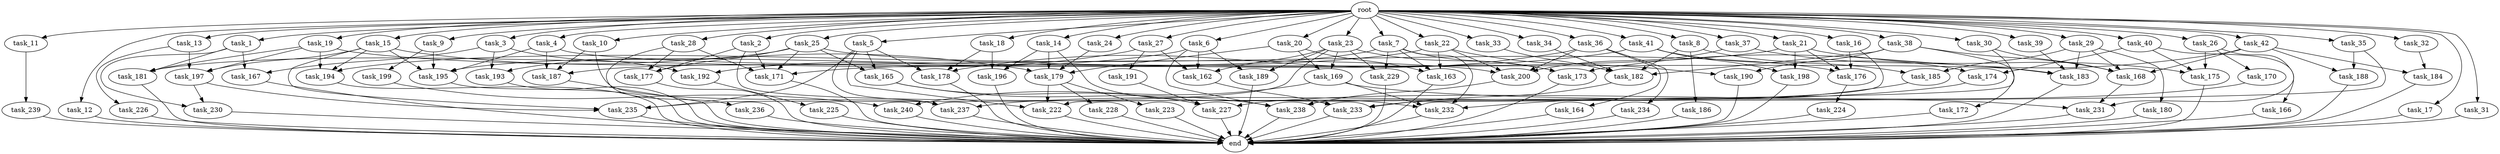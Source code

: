 digraph G {
  root [size="0.000000"];
  task_1 [size="1.024000"];
  task_2 [size="1.024000"];
  task_3 [size="1.024000"];
  task_4 [size="1.024000"];
  task_5 [size="1.024000"];
  task_6 [size="1.024000"];
  task_7 [size="1.024000"];
  task_8 [size="1.024000"];
  task_9 [size="1.024000"];
  task_10 [size="1.024000"];
  task_11 [size="1.024000"];
  task_12 [size="1.024000"];
  task_13 [size="1.024000"];
  task_14 [size="1.024000"];
  task_15 [size="1.024000"];
  task_16 [size="1.024000"];
  task_17 [size="1.024000"];
  task_18 [size="1.024000"];
  task_19 [size="1.024000"];
  task_20 [size="1.024000"];
  task_21 [size="1.024000"];
  task_22 [size="1.024000"];
  task_23 [size="1.024000"];
  task_24 [size="1.024000"];
  task_25 [size="1.024000"];
  task_26 [size="1.024000"];
  task_27 [size="1.024000"];
  task_28 [size="1.024000"];
  task_29 [size="1.024000"];
  task_30 [size="1.024000"];
  task_31 [size="1.024000"];
  task_32 [size="1.024000"];
  task_33 [size="1.024000"];
  task_34 [size="1.024000"];
  task_35 [size="1.024000"];
  task_36 [size="1.024000"];
  task_37 [size="1.024000"];
  task_38 [size="1.024000"];
  task_39 [size="1.024000"];
  task_40 [size="1.024000"];
  task_41 [size="1.024000"];
  task_42 [size="1.024000"];
  task_162 [size="824633720.832000"];
  task_163 [size="1382979469.312000"];
  task_164 [size="858993459.200000"];
  task_165 [size="446676598.784000"];
  task_166 [size="77309411.328000"];
  task_167 [size="618475290.624000"];
  task_168 [size="1073741824.000000"];
  task_169 [size="833223655.424000"];
  task_170 [size="695784701.952000"];
  task_171 [size="1116691496.960000"];
  task_172 [size="309237645.312000"];
  task_173 [size="996432412.672000"];
  task_174 [size="936302870.528000"];
  task_175 [size="987842478.080000"];
  task_176 [size="429496729.600000"];
  task_177 [size="901943132.160000"];
  task_178 [size="1382979469.312000"];
  task_179 [size="1357209665.536000"];
  task_180 [size="34359738.368000"];
  task_181 [size="1717986918.400000"];
  task_182 [size="2336462209.024000"];
  task_183 [size="1340029796.352000"];
  task_184 [size="343597383.680000"];
  task_185 [size="584115552.256000"];
  task_186 [size="858993459.200000"];
  task_187 [size="1417339207.680000"];
  task_188 [size="1168231104.512000"];
  task_189 [size="687194767.360000"];
  task_190 [size="446676598.784000"];
  task_191 [size="137438953.472000"];
  task_192 [size="446676598.784000"];
  task_193 [size="446676598.784000"];
  task_194 [size="1958505086.976000"];
  task_195 [size="2379411881.984000"];
  task_196 [size="292057776.128000"];
  task_197 [size="1623497637.888000"];
  task_198 [size="764504178.688000"];
  task_199 [size="420906795.008000"];
  task_200 [size="2164663517.184000"];
  task_222 [size="867583393.792000"];
  task_223 [size="137438953.472000"];
  task_224 [size="858993459.200000"];
  task_225 [size="77309411.328000"];
  task_226 [size="214748364.800000"];
  task_227 [size="1769526525.952000"];
  task_228 [size="137438953.472000"];
  task_229 [size="687194767.360000"];
  task_230 [size="343597383.680000"];
  task_231 [size="1975684956.160000"];
  task_232 [size="1357209665.536000"];
  task_233 [size="584115552.256000"];
  task_234 [size="858993459.200000"];
  task_235 [size="1030792151.040000"];
  task_236 [size="549755813.888000"];
  task_237 [size="807453851.648000"];
  task_238 [size="2963527434.240000"];
  task_239 [size="214748364.800000"];
  task_240 [size="498216206.336000"];
  end [size="0.000000"];

  root -> task_1 [size="1.000000"];
  root -> task_2 [size="1.000000"];
  root -> task_3 [size="1.000000"];
  root -> task_4 [size="1.000000"];
  root -> task_5 [size="1.000000"];
  root -> task_6 [size="1.000000"];
  root -> task_7 [size="1.000000"];
  root -> task_8 [size="1.000000"];
  root -> task_9 [size="1.000000"];
  root -> task_10 [size="1.000000"];
  root -> task_11 [size="1.000000"];
  root -> task_12 [size="1.000000"];
  root -> task_13 [size="1.000000"];
  root -> task_14 [size="1.000000"];
  root -> task_15 [size="1.000000"];
  root -> task_16 [size="1.000000"];
  root -> task_17 [size="1.000000"];
  root -> task_18 [size="1.000000"];
  root -> task_19 [size="1.000000"];
  root -> task_20 [size="1.000000"];
  root -> task_21 [size="1.000000"];
  root -> task_22 [size="1.000000"];
  root -> task_23 [size="1.000000"];
  root -> task_24 [size="1.000000"];
  root -> task_25 [size="1.000000"];
  root -> task_26 [size="1.000000"];
  root -> task_27 [size="1.000000"];
  root -> task_28 [size="1.000000"];
  root -> task_29 [size="1.000000"];
  root -> task_30 [size="1.000000"];
  root -> task_31 [size="1.000000"];
  root -> task_32 [size="1.000000"];
  root -> task_33 [size="1.000000"];
  root -> task_34 [size="1.000000"];
  root -> task_35 [size="1.000000"];
  root -> task_36 [size="1.000000"];
  root -> task_37 [size="1.000000"];
  root -> task_38 [size="1.000000"];
  root -> task_39 [size="1.000000"];
  root -> task_40 [size="1.000000"];
  root -> task_41 [size="1.000000"];
  root -> task_42 [size="1.000000"];
  task_1 -> task_167 [size="301989888.000000"];
  task_1 -> task_181 [size="301989888.000000"];
  task_1 -> task_230 [size="301989888.000000"];
  task_2 -> task_171 [size="209715200.000000"];
  task_2 -> task_177 [size="209715200.000000"];
  task_2 -> task_233 [size="209715200.000000"];
  task_3 -> task_167 [size="301989888.000000"];
  task_3 -> task_192 [size="301989888.000000"];
  task_3 -> task_193 [size="301989888.000000"];
  task_4 -> task_183 [size="838860800.000000"];
  task_4 -> task_187 [size="838860800.000000"];
  task_4 -> task_195 [size="838860800.000000"];
  task_5 -> task_165 [size="301989888.000000"];
  task_5 -> task_178 [size="301989888.000000"];
  task_5 -> task_222 [size="301989888.000000"];
  task_5 -> task_235 [size="301989888.000000"];
  task_5 -> task_237 [size="301989888.000000"];
  task_6 -> task_162 [size="536870912.000000"];
  task_6 -> task_181 [size="536870912.000000"];
  task_6 -> task_189 [size="536870912.000000"];
  task_6 -> task_238 [size="536870912.000000"];
  task_7 -> task_163 [size="536870912.000000"];
  task_7 -> task_173 [size="536870912.000000"];
  task_7 -> task_195 [size="536870912.000000"];
  task_7 -> task_229 [size="536870912.000000"];
  task_7 -> task_232 [size="536870912.000000"];
  task_8 -> task_174 [size="838860800.000000"];
  task_8 -> task_182 [size="838860800.000000"];
  task_8 -> task_186 [size="838860800.000000"];
  task_9 -> task_195 [size="411041792.000000"];
  task_9 -> task_199 [size="411041792.000000"];
  task_10 -> task_187 [size="411041792.000000"];
  task_10 -> task_237 [size="411041792.000000"];
  task_11 -> task_239 [size="209715200.000000"];
  task_12 -> end [size="1.000000"];
  task_13 -> task_197 [size="209715200.000000"];
  task_13 -> task_226 [size="209715200.000000"];
  task_14 -> task_179 [size="75497472.000000"];
  task_14 -> task_196 [size="75497472.000000"];
  task_14 -> task_232 [size="75497472.000000"];
  task_15 -> task_179 [size="536870912.000000"];
  task_15 -> task_194 [size="536870912.000000"];
  task_15 -> task_195 [size="536870912.000000"];
  task_15 -> task_197 [size="536870912.000000"];
  task_15 -> task_235 [size="536870912.000000"];
  task_16 -> task_176 [size="75497472.000000"];
  task_16 -> task_233 [size="75497472.000000"];
  task_17 -> end [size="1.000000"];
  task_18 -> task_178 [size="209715200.000000"];
  task_18 -> task_196 [size="209715200.000000"];
  task_19 -> task_181 [size="838860800.000000"];
  task_19 -> task_194 [size="838860800.000000"];
  task_19 -> task_197 [size="838860800.000000"];
  task_19 -> task_200 [size="838860800.000000"];
  task_20 -> task_163 [size="679477248.000000"];
  task_20 -> task_169 [size="679477248.000000"];
  task_20 -> task_179 [size="679477248.000000"];
  task_21 -> task_171 [size="209715200.000000"];
  task_21 -> task_175 [size="209715200.000000"];
  task_21 -> task_176 [size="209715200.000000"];
  task_21 -> task_198 [size="209715200.000000"];
  task_22 -> task_163 [size="134217728.000000"];
  task_22 -> task_187 [size="134217728.000000"];
  task_22 -> task_190 [size="134217728.000000"];
  task_22 -> task_200 [size="134217728.000000"];
  task_23 -> task_162 [size="134217728.000000"];
  task_23 -> task_169 [size="134217728.000000"];
  task_23 -> task_173 [size="134217728.000000"];
  task_23 -> task_189 [size="134217728.000000"];
  task_23 -> task_229 [size="134217728.000000"];
  task_23 -> task_235 [size="134217728.000000"];
  task_24 -> task_179 [size="33554432.000000"];
  task_25 -> task_165 [size="134217728.000000"];
  task_25 -> task_171 [size="134217728.000000"];
  task_25 -> task_176 [size="134217728.000000"];
  task_25 -> task_177 [size="134217728.000000"];
  task_25 -> task_193 [size="134217728.000000"];
  task_26 -> task_170 [size="679477248.000000"];
  task_26 -> task_175 [size="679477248.000000"];
  task_26 -> task_231 [size="679477248.000000"];
  task_27 -> task_162 [size="134217728.000000"];
  task_27 -> task_191 [size="134217728.000000"];
  task_27 -> task_192 [size="134217728.000000"];
  task_28 -> task_171 [size="536870912.000000"];
  task_28 -> task_177 [size="536870912.000000"];
  task_28 -> task_236 [size="536870912.000000"];
  task_29 -> task_168 [size="33554432.000000"];
  task_29 -> task_180 [size="33554432.000000"];
  task_29 -> task_183 [size="33554432.000000"];
  task_29 -> task_185 [size="33554432.000000"];
  task_30 -> task_168 [size="411041792.000000"];
  task_30 -> task_222 [size="411041792.000000"];
  task_31 -> end [size="1.000000"];
  task_32 -> task_184 [size="33554432.000000"];
  task_33 -> task_182 [size="301989888.000000"];
  task_34 -> task_182 [size="838860800.000000"];
  task_35 -> task_188 [size="838860800.000000"];
  task_35 -> task_238 [size="838860800.000000"];
  task_36 -> task_164 [size="838860800.000000"];
  task_36 -> task_178 [size="838860800.000000"];
  task_36 -> task_200 [size="838860800.000000"];
  task_36 -> task_234 [size="838860800.000000"];
  task_37 -> task_183 [size="301989888.000000"];
  task_37 -> task_200 [size="301989888.000000"];
  task_38 -> task_168 [size="301989888.000000"];
  task_38 -> task_172 [size="301989888.000000"];
  task_38 -> task_182 [size="301989888.000000"];
  task_38 -> task_190 [size="301989888.000000"];
  task_39 -> task_183 [size="134217728.000000"];
  task_40 -> task_166 [size="75497472.000000"];
  task_40 -> task_174 [size="75497472.000000"];
  task_40 -> task_175 [size="75497472.000000"];
  task_41 -> task_185 [size="536870912.000000"];
  task_41 -> task_194 [size="536870912.000000"];
  task_41 -> task_198 [size="536870912.000000"];
  task_42 -> task_168 [size="301989888.000000"];
  task_42 -> task_173 [size="301989888.000000"];
  task_42 -> task_184 [size="301989888.000000"];
  task_42 -> task_188 [size="301989888.000000"];
  task_162 -> task_233 [size="75497472.000000"];
  task_163 -> end [size="1.000000"];
  task_164 -> end [size="1.000000"];
  task_165 -> task_227 [size="679477248.000000"];
  task_165 -> task_238 [size="679477248.000000"];
  task_166 -> end [size="1.000000"];
  task_167 -> end [size="1.000000"];
  task_168 -> task_231 [size="838860800.000000"];
  task_169 -> task_231 [size="411041792.000000"];
  task_169 -> task_232 [size="411041792.000000"];
  task_169 -> task_240 [size="411041792.000000"];
  task_170 -> task_227 [size="838860800.000000"];
  task_171 -> end [size="1.000000"];
  task_172 -> end [size="1.000000"];
  task_173 -> end [size="1.000000"];
  task_174 -> task_237 [size="75497472.000000"];
  task_175 -> end [size="1.000000"];
  task_176 -> task_224 [size="838860800.000000"];
  task_177 -> end [size="1.000000"];
  task_178 -> end [size="1.000000"];
  task_179 -> task_222 [size="134217728.000000"];
  task_179 -> task_223 [size="134217728.000000"];
  task_179 -> task_228 [size="134217728.000000"];
  task_180 -> end [size="1.000000"];
  task_181 -> end [size="1.000000"];
  task_182 -> task_233 [size="209715200.000000"];
  task_183 -> end [size="1.000000"];
  task_184 -> end [size="1.000000"];
  task_185 -> task_232 [size="301989888.000000"];
  task_186 -> end [size="1.000000"];
  task_187 -> end [size="1.000000"];
  task_188 -> end [size="1.000000"];
  task_189 -> end [size="1.000000"];
  task_190 -> end [size="1.000000"];
  task_191 -> task_227 [size="209715200.000000"];
  task_192 -> task_225 [size="75497472.000000"];
  task_193 -> end [size="1.000000"];
  task_194 -> end [size="1.000000"];
  task_195 -> end [size="1.000000"];
  task_196 -> end [size="1.000000"];
  task_197 -> task_230 [size="33554432.000000"];
  task_197 -> task_235 [size="33554432.000000"];
  task_198 -> end [size="1.000000"];
  task_199 -> task_240 [size="75497472.000000"];
  task_200 -> task_238 [size="838860800.000000"];
  task_222 -> end [size="1.000000"];
  task_223 -> end [size="1.000000"];
  task_224 -> end [size="1.000000"];
  task_225 -> end [size="1.000000"];
  task_226 -> end [size="1.000000"];
  task_227 -> end [size="1.000000"];
  task_228 -> end [size="1.000000"];
  task_229 -> end [size="1.000000"];
  task_230 -> end [size="1.000000"];
  task_231 -> end [size="1.000000"];
  task_232 -> end [size="1.000000"];
  task_233 -> end [size="1.000000"];
  task_234 -> end [size="1.000000"];
  task_235 -> end [size="1.000000"];
  task_236 -> end [size="1.000000"];
  task_237 -> end [size="1.000000"];
  task_238 -> end [size="1.000000"];
  task_239 -> end [size="1.000000"];
  task_240 -> end [size="1.000000"];
}
